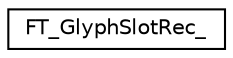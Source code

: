 digraph "Graphical Class Hierarchy"
{
 // LATEX_PDF_SIZE
  edge [fontname="Helvetica",fontsize="10",labelfontname="Helvetica",labelfontsize="10"];
  node [fontname="Helvetica",fontsize="10",shape=record];
  rankdir="LR";
  Node0 [label="FT_GlyphSlotRec_",height=0.2,width=0.4,color="black", fillcolor="white", style="filled",URL="$structFT__GlyphSlotRec__.html",tooltip=" "];
}
